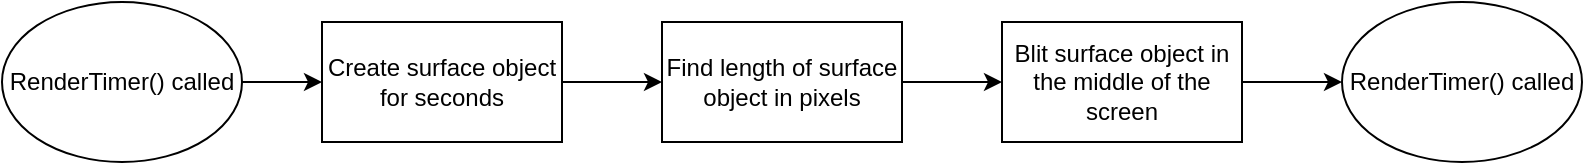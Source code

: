 <mxfile version="15.8.7" type="device"><diagram id="C5RBs43oDa-KdzZeNtuy" name="Page-1"><mxGraphModel dx="1117" dy="784" grid="1" gridSize="10" guides="1" tooltips="1" connect="1" arrows="1" fold="1" page="1" pageScale="1" pageWidth="827" pageHeight="1169" math="0" shadow="0"><root><mxCell id="WIyWlLk6GJQsqaUBKTNV-0"/><mxCell id="WIyWlLk6GJQsqaUBKTNV-1" parent="WIyWlLk6GJQsqaUBKTNV-0"/><mxCell id="aVVvHt0iAhjbH4ANHApd-2" value="" style="edgeStyle=orthogonalEdgeStyle;rounded=0;orthogonalLoop=1;jettySize=auto;html=1;" parent="WIyWlLk6GJQsqaUBKTNV-1" source="aVVvHt0iAhjbH4ANHApd-0" target="aVVvHt0iAhjbH4ANHApd-1" edge="1"><mxGeometry relative="1" as="geometry"/></mxCell><mxCell id="aVVvHt0iAhjbH4ANHApd-0" value="RenderTimer() called" style="ellipse;whiteSpace=wrap;html=1;" parent="WIyWlLk6GJQsqaUBKTNV-1" vertex="1"><mxGeometry x="100" y="160" width="120" height="80" as="geometry"/></mxCell><mxCell id="aVVvHt0iAhjbH4ANHApd-4" value="" style="edgeStyle=orthogonalEdgeStyle;rounded=0;orthogonalLoop=1;jettySize=auto;html=1;" parent="WIyWlLk6GJQsqaUBKTNV-1" source="aVVvHt0iAhjbH4ANHApd-1" target="aVVvHt0iAhjbH4ANHApd-3" edge="1"><mxGeometry relative="1" as="geometry"/></mxCell><mxCell id="aVVvHt0iAhjbH4ANHApd-1" value="Create surface object for seconds" style="whiteSpace=wrap;html=1;" parent="WIyWlLk6GJQsqaUBKTNV-1" vertex="1"><mxGeometry x="260" y="170" width="120" height="60" as="geometry"/></mxCell><mxCell id="aVVvHt0iAhjbH4ANHApd-6" value="" style="edgeStyle=orthogonalEdgeStyle;rounded=0;orthogonalLoop=1;jettySize=auto;html=1;" parent="WIyWlLk6GJQsqaUBKTNV-1" source="aVVvHt0iAhjbH4ANHApd-3" target="aVVvHt0iAhjbH4ANHApd-5" edge="1"><mxGeometry relative="1" as="geometry"/></mxCell><mxCell id="aVVvHt0iAhjbH4ANHApd-3" value="Find length of surface object in pixels" style="whiteSpace=wrap;html=1;" parent="WIyWlLk6GJQsqaUBKTNV-1" vertex="1"><mxGeometry x="430" y="170" width="120" height="60" as="geometry"/></mxCell><mxCell id="ToXYnJiAeE2gDZqS8Zwu-4" value="" style="edgeStyle=orthogonalEdgeStyle;rounded=0;orthogonalLoop=1;jettySize=auto;html=1;" edge="1" parent="WIyWlLk6GJQsqaUBKTNV-1" source="aVVvHt0iAhjbH4ANHApd-5" target="ToXYnJiAeE2gDZqS8Zwu-2"><mxGeometry relative="1" as="geometry"/></mxCell><mxCell id="aVVvHt0iAhjbH4ANHApd-5" value="Blit surface object in the middle of the screen" style="whiteSpace=wrap;html=1;" parent="WIyWlLk6GJQsqaUBKTNV-1" vertex="1"><mxGeometry x="600" y="170" width="120" height="60" as="geometry"/></mxCell><mxCell id="ToXYnJiAeE2gDZqS8Zwu-2" value="RenderTimer() called" style="ellipse;whiteSpace=wrap;html=1;" vertex="1" parent="WIyWlLk6GJQsqaUBKTNV-1"><mxGeometry x="770" y="160" width="120" height="80" as="geometry"/></mxCell></root></mxGraphModel></diagram></mxfile>